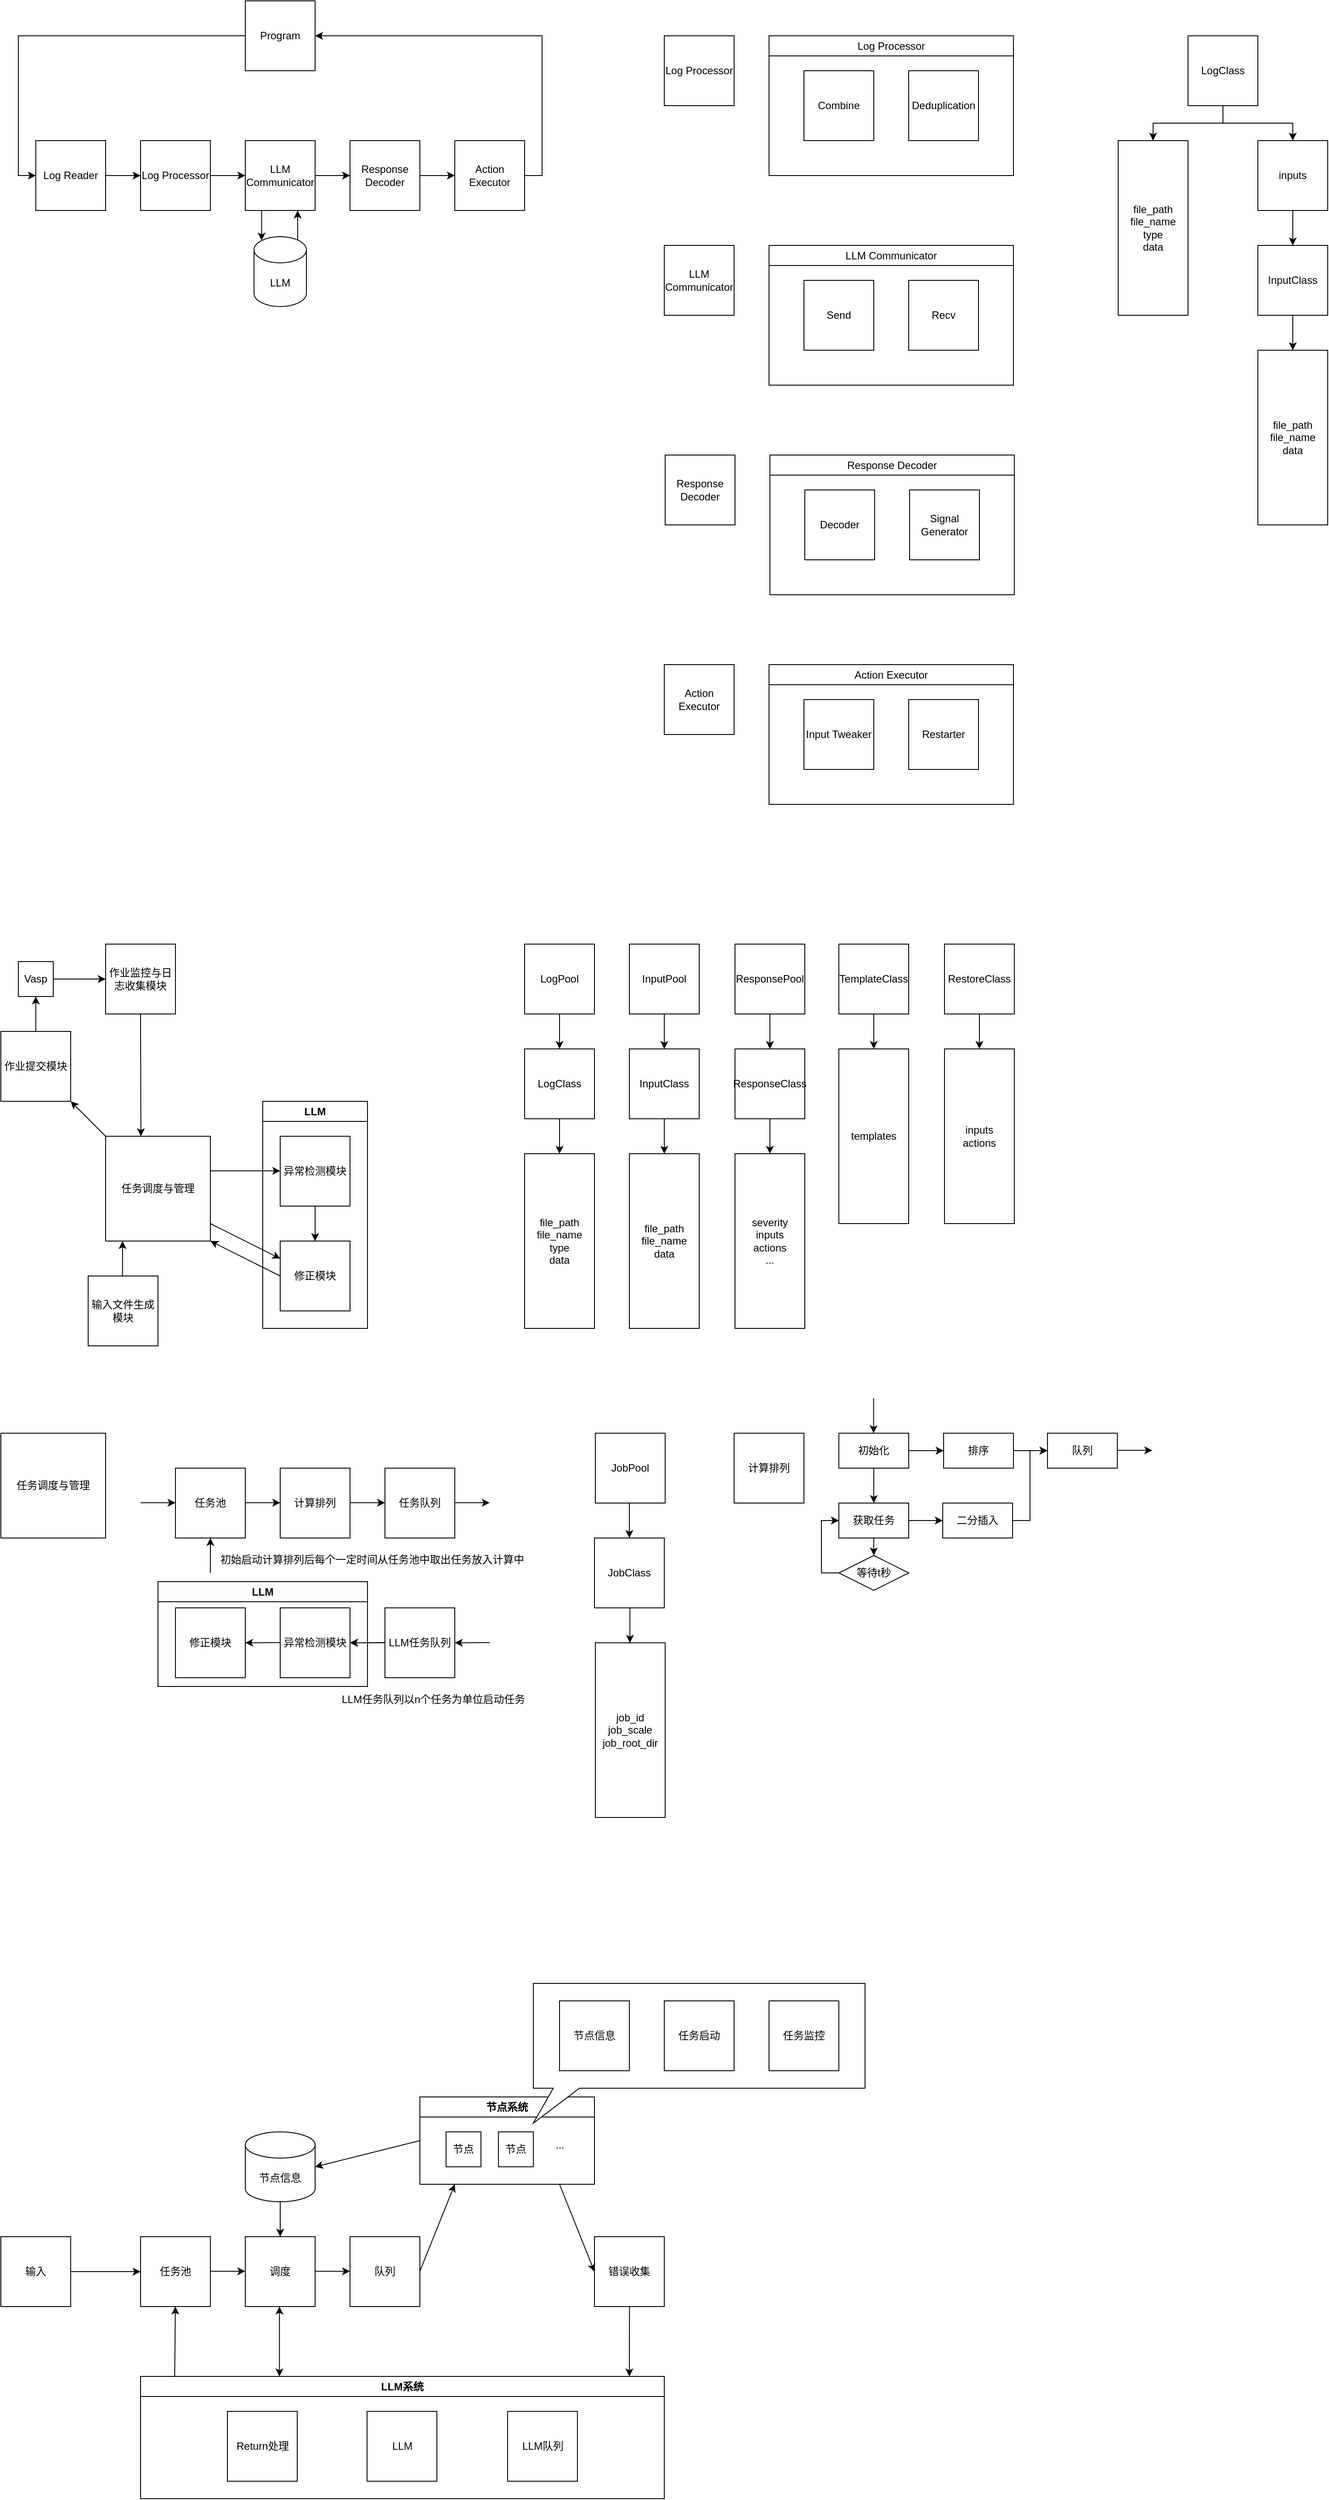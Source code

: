 <mxfile version="26.0.16">
  <diagram id="C5RBs43oDa-KdzZeNtuy" name="Page-1">
    <mxGraphModel dx="1803" dy="975" grid="1" gridSize="10" guides="1" tooltips="1" connect="1" arrows="1" fold="1" page="1" pageScale="1" pageWidth="827" pageHeight="1169" math="0" shadow="0">
      <root>
        <mxCell id="WIyWlLk6GJQsqaUBKTNV-0" />
        <mxCell id="WIyWlLk6GJQsqaUBKTNV-1" parent="WIyWlLk6GJQsqaUBKTNV-0" />
        <mxCell id="2OtuDQeLIcVlcVnRe2Vb-22" style="edgeStyle=orthogonalEdgeStyle;rounded=0;orthogonalLoop=1;jettySize=auto;html=1;exitX=1;exitY=0.5;exitDx=0;exitDy=0;" parent="WIyWlLk6GJQsqaUBKTNV-1" source="2OtuDQeLIcVlcVnRe2Vb-0" target="2OtuDQeLIcVlcVnRe2Vb-2" edge="1">
          <mxGeometry relative="1" as="geometry" />
        </mxCell>
        <mxCell id="2OtuDQeLIcVlcVnRe2Vb-0" value="Log Reader" style="rounded=0;whiteSpace=wrap;html=1;" parent="WIyWlLk6GJQsqaUBKTNV-1" vertex="1">
          <mxGeometry x="120" y="280" width="80" height="80" as="geometry" />
        </mxCell>
        <mxCell id="2OtuDQeLIcVlcVnRe2Vb-23" style="edgeStyle=orthogonalEdgeStyle;rounded=0;orthogonalLoop=1;jettySize=auto;html=1;exitX=1;exitY=0.5;exitDx=0;exitDy=0;" parent="WIyWlLk6GJQsqaUBKTNV-1" source="2OtuDQeLIcVlcVnRe2Vb-2" target="2OtuDQeLIcVlcVnRe2Vb-5" edge="1">
          <mxGeometry relative="1" as="geometry" />
        </mxCell>
        <mxCell id="2OtuDQeLIcVlcVnRe2Vb-2" value="Log Processor" style="rounded=0;whiteSpace=wrap;html=1;" parent="WIyWlLk6GJQsqaUBKTNV-1" vertex="1">
          <mxGeometry x="240" y="280" width="80" height="80" as="geometry" />
        </mxCell>
        <mxCell id="2OtuDQeLIcVlcVnRe2Vb-24" style="edgeStyle=orthogonalEdgeStyle;rounded=0;orthogonalLoop=1;jettySize=auto;html=1;exitX=1;exitY=0.5;exitDx=0;exitDy=0;entryX=0;entryY=0.5;entryDx=0;entryDy=0;" parent="WIyWlLk6GJQsqaUBKTNV-1" source="2OtuDQeLIcVlcVnRe2Vb-5" target="2OtuDQeLIcVlcVnRe2Vb-6" edge="1">
          <mxGeometry relative="1" as="geometry" />
        </mxCell>
        <mxCell id="2OtuDQeLIcVlcVnRe2Vb-5" value="LLM&lt;div&gt;Communicator&lt;/div&gt;" style="rounded=0;whiteSpace=wrap;html=1;" parent="WIyWlLk6GJQsqaUBKTNV-1" vertex="1">
          <mxGeometry x="360" y="280" width="80" height="80" as="geometry" />
        </mxCell>
        <mxCell id="2OtuDQeLIcVlcVnRe2Vb-25" style="edgeStyle=orthogonalEdgeStyle;rounded=0;orthogonalLoop=1;jettySize=auto;html=1;exitX=1;exitY=0.5;exitDx=0;exitDy=0;" parent="WIyWlLk6GJQsqaUBKTNV-1" source="2OtuDQeLIcVlcVnRe2Vb-6" target="2OtuDQeLIcVlcVnRe2Vb-7" edge="1">
          <mxGeometry relative="1" as="geometry" />
        </mxCell>
        <mxCell id="2OtuDQeLIcVlcVnRe2Vb-6" value="Response&lt;div&gt;Decoder&lt;/div&gt;" style="rounded=0;whiteSpace=wrap;html=1;" parent="WIyWlLk6GJQsqaUBKTNV-1" vertex="1">
          <mxGeometry x="480" y="280" width="80" height="80" as="geometry" />
        </mxCell>
        <mxCell id="2OtuDQeLIcVlcVnRe2Vb-34" style="edgeStyle=orthogonalEdgeStyle;rounded=0;orthogonalLoop=1;jettySize=auto;html=1;exitX=1;exitY=0.5;exitDx=0;exitDy=0;entryX=1;entryY=0.5;entryDx=0;entryDy=0;" parent="WIyWlLk6GJQsqaUBKTNV-1" source="2OtuDQeLIcVlcVnRe2Vb-7" target="2OtuDQeLIcVlcVnRe2Vb-32" edge="1">
          <mxGeometry relative="1" as="geometry" />
        </mxCell>
        <mxCell id="2OtuDQeLIcVlcVnRe2Vb-7" value="Action&lt;div&gt;Executor&lt;/div&gt;" style="rounded=0;whiteSpace=wrap;html=1;" parent="WIyWlLk6GJQsqaUBKTNV-1" vertex="1">
          <mxGeometry x="600" y="280" width="80" height="80" as="geometry" />
        </mxCell>
        <mxCell id="2OtuDQeLIcVlcVnRe2Vb-31" style="edgeStyle=orthogonalEdgeStyle;rounded=0;orthogonalLoop=1;jettySize=auto;html=1;exitX=0.855;exitY=0;exitDx=0;exitDy=4.35;exitPerimeter=0;entryX=0.75;entryY=1;entryDx=0;entryDy=0;" parent="WIyWlLk6GJQsqaUBKTNV-1" source="2OtuDQeLIcVlcVnRe2Vb-29" target="2OtuDQeLIcVlcVnRe2Vb-5" edge="1">
          <mxGeometry relative="1" as="geometry" />
        </mxCell>
        <mxCell id="2OtuDQeLIcVlcVnRe2Vb-29" value="LLM" style="shape=cylinder3;whiteSpace=wrap;html=1;boundedLbl=1;backgroundOutline=1;size=15;" parent="WIyWlLk6GJQsqaUBKTNV-1" vertex="1">
          <mxGeometry x="370" y="390" width="60" height="80" as="geometry" />
        </mxCell>
        <mxCell id="2OtuDQeLIcVlcVnRe2Vb-30" style="edgeStyle=orthogonalEdgeStyle;rounded=0;orthogonalLoop=1;jettySize=auto;html=1;exitX=0.25;exitY=1;exitDx=0;exitDy=0;entryX=0.145;entryY=0;entryDx=0;entryDy=4.35;entryPerimeter=0;" parent="WIyWlLk6GJQsqaUBKTNV-1" source="2OtuDQeLIcVlcVnRe2Vb-5" target="2OtuDQeLIcVlcVnRe2Vb-29" edge="1">
          <mxGeometry relative="1" as="geometry" />
        </mxCell>
        <mxCell id="2OtuDQeLIcVlcVnRe2Vb-33" style="edgeStyle=orthogonalEdgeStyle;rounded=0;orthogonalLoop=1;jettySize=auto;html=1;exitX=0;exitY=0.5;exitDx=0;exitDy=0;entryX=0;entryY=0.5;entryDx=0;entryDy=0;" parent="WIyWlLk6GJQsqaUBKTNV-1" source="2OtuDQeLIcVlcVnRe2Vb-32" target="2OtuDQeLIcVlcVnRe2Vb-0" edge="1">
          <mxGeometry relative="1" as="geometry" />
        </mxCell>
        <mxCell id="2OtuDQeLIcVlcVnRe2Vb-32" value="Program" style="rounded=0;whiteSpace=wrap;html=1;" parent="WIyWlLk6GJQsqaUBKTNV-1" vertex="1">
          <mxGeometry x="360" y="120" width="80" height="80" as="geometry" />
        </mxCell>
        <mxCell id="2OtuDQeLIcVlcVnRe2Vb-44" value="Log Processor" style="rounded=0;whiteSpace=wrap;html=1;" parent="WIyWlLk6GJQsqaUBKTNV-1" vertex="1">
          <mxGeometry x="840" y="160" width="80" height="80" as="geometry" />
        </mxCell>
        <mxCell id="2OtuDQeLIcVlcVnRe2Vb-45" value="&lt;span style=&quot;font-weight: 400;&quot;&gt;Log Processor&lt;/span&gt;" style="swimlane;whiteSpace=wrap;html=1;" parent="WIyWlLk6GJQsqaUBKTNV-1" vertex="1">
          <mxGeometry x="960" y="160" width="280" height="160" as="geometry" />
        </mxCell>
        <mxCell id="2OtuDQeLIcVlcVnRe2Vb-46" value="Combine" style="rounded=0;whiteSpace=wrap;html=1;" parent="2OtuDQeLIcVlcVnRe2Vb-45" vertex="1">
          <mxGeometry x="40" y="40" width="80" height="80" as="geometry" />
        </mxCell>
        <mxCell id="2OtuDQeLIcVlcVnRe2Vb-47" value="Deduplication" style="rounded=0;whiteSpace=wrap;html=1;" parent="2OtuDQeLIcVlcVnRe2Vb-45" vertex="1">
          <mxGeometry x="160" y="40" width="80" height="80" as="geometry" />
        </mxCell>
        <mxCell id="2OtuDQeLIcVlcVnRe2Vb-48" value="LLM&lt;div&gt;Communicator&lt;/div&gt;" style="rounded=0;whiteSpace=wrap;html=1;" parent="WIyWlLk6GJQsqaUBKTNV-1" vertex="1">
          <mxGeometry x="840" y="400" width="80" height="80" as="geometry" />
        </mxCell>
        <mxCell id="2OtuDQeLIcVlcVnRe2Vb-49" value="&lt;span style=&quot;font-weight: 400;&quot;&gt;LLM Communicator&lt;/span&gt;" style="swimlane;whiteSpace=wrap;html=1;" parent="WIyWlLk6GJQsqaUBKTNV-1" vertex="1">
          <mxGeometry x="960" y="400" width="280" height="160" as="geometry" />
        </mxCell>
        <mxCell id="2OtuDQeLIcVlcVnRe2Vb-50" value="Send" style="rounded=0;whiteSpace=wrap;html=1;" parent="2OtuDQeLIcVlcVnRe2Vb-49" vertex="1">
          <mxGeometry x="40" y="40" width="80" height="80" as="geometry" />
        </mxCell>
        <mxCell id="2OtuDQeLIcVlcVnRe2Vb-51" value="Recv" style="rounded=0;whiteSpace=wrap;html=1;" parent="2OtuDQeLIcVlcVnRe2Vb-49" vertex="1">
          <mxGeometry x="160" y="40" width="80" height="80" as="geometry" />
        </mxCell>
        <mxCell id="2OtuDQeLIcVlcVnRe2Vb-52" value="Response&lt;div&gt;Decoder&lt;/div&gt;" style="rounded=0;whiteSpace=wrap;html=1;" parent="WIyWlLk6GJQsqaUBKTNV-1" vertex="1">
          <mxGeometry x="841" y="640" width="80" height="80" as="geometry" />
        </mxCell>
        <mxCell id="2OtuDQeLIcVlcVnRe2Vb-53" value="&lt;span style=&quot;font-weight: 400;&quot;&gt;Response&amp;nbsp;&lt;/span&gt;&lt;span style=&quot;font-weight: 400; background-color: transparent; color: light-dark(rgb(0, 0, 0), rgb(255, 255, 255));&quot;&gt;Decoder&lt;/span&gt;" style="swimlane;whiteSpace=wrap;html=1;" parent="WIyWlLk6GJQsqaUBKTNV-1" vertex="1">
          <mxGeometry x="961" y="640" width="280" height="160" as="geometry" />
        </mxCell>
        <mxCell id="2OtuDQeLIcVlcVnRe2Vb-54" value="Decoder" style="rounded=0;whiteSpace=wrap;html=1;" parent="2OtuDQeLIcVlcVnRe2Vb-53" vertex="1">
          <mxGeometry x="40" y="40" width="80" height="80" as="geometry" />
        </mxCell>
        <mxCell id="2OtuDQeLIcVlcVnRe2Vb-55" value="Signal&lt;div&gt;Generator&lt;/div&gt;" style="rounded=0;whiteSpace=wrap;html=1;" parent="2OtuDQeLIcVlcVnRe2Vb-53" vertex="1">
          <mxGeometry x="160" y="40" width="80" height="80" as="geometry" />
        </mxCell>
        <mxCell id="2OtuDQeLIcVlcVnRe2Vb-56" value="Action&lt;div&gt;Executor&lt;/div&gt;" style="rounded=0;whiteSpace=wrap;html=1;" parent="WIyWlLk6GJQsqaUBKTNV-1" vertex="1">
          <mxGeometry x="840" y="880" width="80" height="80" as="geometry" />
        </mxCell>
        <mxCell id="2OtuDQeLIcVlcVnRe2Vb-57" value="&lt;span style=&quot;font-weight: 400;&quot;&gt;Action&amp;nbsp;&lt;/span&gt;&lt;span style=&quot;font-weight: 400; background-color: transparent; color: light-dark(rgb(0, 0, 0), rgb(255, 255, 255));&quot;&gt;Executor&lt;/span&gt;" style="swimlane;whiteSpace=wrap;html=1;" parent="WIyWlLk6GJQsqaUBKTNV-1" vertex="1">
          <mxGeometry x="960" y="880" width="280" height="160" as="geometry" />
        </mxCell>
        <mxCell id="2OtuDQeLIcVlcVnRe2Vb-58" value="Input Tweaker" style="rounded=0;whiteSpace=wrap;html=1;" parent="2OtuDQeLIcVlcVnRe2Vb-57" vertex="1">
          <mxGeometry x="40" y="40" width="80" height="80" as="geometry" />
        </mxCell>
        <mxCell id="2OtuDQeLIcVlcVnRe2Vb-59" value="Restarter" style="rounded=0;whiteSpace=wrap;html=1;" parent="2OtuDQeLIcVlcVnRe2Vb-57" vertex="1">
          <mxGeometry x="160" y="40" width="80" height="80" as="geometry" />
        </mxCell>
        <mxCell id="9b30mArLj0dlcM9UA3dm-4" style="edgeStyle=orthogonalEdgeStyle;rounded=0;orthogonalLoop=1;jettySize=auto;html=1;exitX=0.5;exitY=1;exitDx=0;exitDy=0;entryX=0.5;entryY=0;entryDx=0;entryDy=0;" parent="WIyWlLk6GJQsqaUBKTNV-1" source="9b30mArLj0dlcM9UA3dm-0" target="9b30mArLj0dlcM9UA3dm-1" edge="1">
          <mxGeometry relative="1" as="geometry" />
        </mxCell>
        <mxCell id="9b30mArLj0dlcM9UA3dm-5" style="edgeStyle=orthogonalEdgeStyle;rounded=0;orthogonalLoop=1;jettySize=auto;html=1;exitX=0.5;exitY=1;exitDx=0;exitDy=0;entryX=0.5;entryY=0;entryDx=0;entryDy=0;" parent="WIyWlLk6GJQsqaUBKTNV-1" source="9b30mArLj0dlcM9UA3dm-0" target="9b30mArLj0dlcM9UA3dm-2" edge="1">
          <mxGeometry relative="1" as="geometry" />
        </mxCell>
        <mxCell id="9b30mArLj0dlcM9UA3dm-0" value="LogClass" style="rounded=0;whiteSpace=wrap;html=1;" parent="WIyWlLk6GJQsqaUBKTNV-1" vertex="1">
          <mxGeometry x="1440" y="160" width="80" height="80" as="geometry" />
        </mxCell>
        <mxCell id="9b30mArLj0dlcM9UA3dm-1" value="file_path&lt;div&gt;file_name&lt;/div&gt;&lt;div&gt;type&lt;/div&gt;&lt;div&gt;data&lt;/div&gt;" style="rounded=0;whiteSpace=wrap;html=1;" parent="WIyWlLk6GJQsqaUBKTNV-1" vertex="1">
          <mxGeometry x="1360" y="280" width="80" height="200" as="geometry" />
        </mxCell>
        <mxCell id="9b30mArLj0dlcM9UA3dm-6" style="edgeStyle=orthogonalEdgeStyle;rounded=0;orthogonalLoop=1;jettySize=auto;html=1;exitX=0.5;exitY=1;exitDx=0;exitDy=0;entryX=0.5;entryY=0;entryDx=0;entryDy=0;" parent="WIyWlLk6GJQsqaUBKTNV-1" source="9b30mArLj0dlcM9UA3dm-2" target="9b30mArLj0dlcM9UA3dm-3" edge="1">
          <mxGeometry relative="1" as="geometry" />
        </mxCell>
        <mxCell id="9b30mArLj0dlcM9UA3dm-2" value="inputs" style="rounded=0;whiteSpace=wrap;html=1;" parent="WIyWlLk6GJQsqaUBKTNV-1" vertex="1">
          <mxGeometry x="1520" y="280" width="80" height="80" as="geometry" />
        </mxCell>
        <mxCell id="9b30mArLj0dlcM9UA3dm-8" style="edgeStyle=orthogonalEdgeStyle;rounded=0;orthogonalLoop=1;jettySize=auto;html=1;exitX=0.5;exitY=1;exitDx=0;exitDy=0;entryX=0.5;entryY=0;entryDx=0;entryDy=0;" parent="WIyWlLk6GJQsqaUBKTNV-1" source="9b30mArLj0dlcM9UA3dm-3" target="9b30mArLj0dlcM9UA3dm-7" edge="1">
          <mxGeometry relative="1" as="geometry" />
        </mxCell>
        <mxCell id="9b30mArLj0dlcM9UA3dm-3" value="InputClass" style="rounded=0;whiteSpace=wrap;html=1;" parent="WIyWlLk6GJQsqaUBKTNV-1" vertex="1">
          <mxGeometry x="1520" y="400" width="80" height="80" as="geometry" />
        </mxCell>
        <mxCell id="9b30mArLj0dlcM9UA3dm-7" value="file_path&lt;div&gt;file_name&lt;/div&gt;&lt;div&gt;data&lt;/div&gt;" style="rounded=0;whiteSpace=wrap;html=1;" parent="WIyWlLk6GJQsqaUBKTNV-1" vertex="1">
          <mxGeometry x="1520" y="520" width="80" height="200" as="geometry" />
        </mxCell>
        <mxCell id="7UJ2PtfDdYt5Ai6fvZ6W-0" value="任务调度与管理" style="rounded=0;whiteSpace=wrap;html=1;" parent="WIyWlLk6GJQsqaUBKTNV-1" vertex="1">
          <mxGeometry x="200" y="1420" width="120" height="120" as="geometry" />
        </mxCell>
        <mxCell id="7UJ2PtfDdYt5Ai6fvZ6W-1" value="Vasp" style="rounded=0;whiteSpace=wrap;html=1;" parent="WIyWlLk6GJQsqaUBKTNV-1" vertex="1">
          <mxGeometry x="100" y="1220" width="40" height="40" as="geometry" />
        </mxCell>
        <mxCell id="7UJ2PtfDdYt5Ai6fvZ6W-3" value="" style="endArrow=classic;html=1;rounded=0;exitX=1;exitY=0;exitDx=0;exitDy=0;" parent="WIyWlLk6GJQsqaUBKTNV-1" edge="1">
          <mxGeometry width="50" height="50" relative="1" as="geometry">
            <mxPoint x="120" y="1300" as="sourcePoint" />
            <mxPoint x="120" y="1260" as="targetPoint" />
          </mxGeometry>
        </mxCell>
        <mxCell id="7UJ2PtfDdYt5Ai6fvZ6W-5" value="作业提交模块" style="rounded=0;whiteSpace=wrap;html=1;" parent="WIyWlLk6GJQsqaUBKTNV-1" vertex="1">
          <mxGeometry x="80" y="1300" width="80" height="80" as="geometry" />
        </mxCell>
        <mxCell id="7UJ2PtfDdYt5Ai6fvZ6W-10" value="作业监控与日志收集模块" style="rounded=0;whiteSpace=wrap;html=1;" parent="WIyWlLk6GJQsqaUBKTNV-1" vertex="1">
          <mxGeometry x="200" y="1200" width="80" height="80" as="geometry" />
        </mxCell>
        <mxCell id="7UJ2PtfDdYt5Ai6fvZ6W-12" value="" style="endArrow=classic;html=1;rounded=0;exitX=1;exitY=0.5;exitDx=0;exitDy=0;entryX=0;entryY=0.5;entryDx=0;entryDy=0;" parent="WIyWlLk6GJQsqaUBKTNV-1" source="7UJ2PtfDdYt5Ai6fvZ6W-1" target="7UJ2PtfDdYt5Ai6fvZ6W-10" edge="1">
          <mxGeometry width="50" height="50" relative="1" as="geometry">
            <mxPoint x="270" y="1300" as="sourcePoint" />
            <mxPoint x="310" y="1280" as="targetPoint" />
          </mxGeometry>
        </mxCell>
        <mxCell id="7UJ2PtfDdYt5Ai6fvZ6W-14" value="" style="endArrow=classic;html=1;rounded=0;exitX=0.5;exitY=1;exitDx=0;exitDy=0;" parent="WIyWlLk6GJQsqaUBKTNV-1" edge="1">
          <mxGeometry width="50" height="50" relative="1" as="geometry">
            <mxPoint x="240.0" y="1280" as="sourcePoint" />
            <mxPoint x="240.42" y="1420" as="targetPoint" />
          </mxGeometry>
        </mxCell>
        <mxCell id="7UJ2PtfDdYt5Ai6fvZ6W-15" value="" style="endArrow=classic;html=1;rounded=0;entryX=1;entryY=1;entryDx=0;entryDy=0;exitX=0;exitY=0;exitDx=0;exitDy=0;" parent="WIyWlLk6GJQsqaUBKTNV-1" source="7UJ2PtfDdYt5Ai6fvZ6W-0" target="7UJ2PtfDdYt5Ai6fvZ6W-5" edge="1">
          <mxGeometry width="50" height="50" relative="1" as="geometry">
            <mxPoint x="340" y="1300" as="sourcePoint" />
            <mxPoint x="390" y="1250" as="targetPoint" />
          </mxGeometry>
        </mxCell>
        <mxCell id="1RnrPrygMRaijgutLqyp-0" value="异常检测模块" style="rounded=0;whiteSpace=wrap;html=1;" parent="WIyWlLk6GJQsqaUBKTNV-1" vertex="1">
          <mxGeometry x="400" y="1420" width="80" height="80" as="geometry" />
        </mxCell>
        <mxCell id="1RnrPrygMRaijgutLqyp-2" value="输入文件生成模块" style="rounded=0;whiteSpace=wrap;html=1;" parent="WIyWlLk6GJQsqaUBKTNV-1" vertex="1">
          <mxGeometry x="180" y="1580" width="80" height="80" as="geometry" />
        </mxCell>
        <mxCell id="1RnrPrygMRaijgutLqyp-3" value="" style="endArrow=classic;html=1;rounded=0;" parent="WIyWlLk6GJQsqaUBKTNV-1" edge="1">
          <mxGeometry width="50" height="50" relative="1" as="geometry">
            <mxPoint x="219.38" y="1580" as="sourcePoint" />
            <mxPoint x="219.38" y="1540" as="targetPoint" />
          </mxGeometry>
        </mxCell>
        <mxCell id="1RnrPrygMRaijgutLqyp-7" value="修正模块" style="rounded=0;whiteSpace=wrap;html=1;" parent="WIyWlLk6GJQsqaUBKTNV-1" vertex="1">
          <mxGeometry x="400" y="1540" width="80" height="80" as="geometry" />
        </mxCell>
        <mxCell id="1RnrPrygMRaijgutLqyp-8" value="" style="endArrow=classic;html=1;rounded=0;" parent="WIyWlLk6GJQsqaUBKTNV-1" edge="1">
          <mxGeometry width="50" height="50" relative="1" as="geometry">
            <mxPoint x="440" y="1500" as="sourcePoint" />
            <mxPoint x="440" y="1540" as="targetPoint" />
          </mxGeometry>
        </mxCell>
        <mxCell id="1RnrPrygMRaijgutLqyp-10" value="" style="endArrow=classic;html=1;rounded=0;" parent="WIyWlLk6GJQsqaUBKTNV-1" edge="1">
          <mxGeometry width="50" height="50" relative="1" as="geometry">
            <mxPoint x="320" y="1459.64" as="sourcePoint" />
            <mxPoint x="400" y="1459.64" as="targetPoint" />
          </mxGeometry>
        </mxCell>
        <mxCell id="1RnrPrygMRaijgutLqyp-12" value="" style="endArrow=classic;html=1;rounded=0;exitX=0;exitY=0.5;exitDx=0;exitDy=0;entryX=1;entryY=1;entryDx=0;entryDy=0;" parent="WIyWlLk6GJQsqaUBKTNV-1" source="1RnrPrygMRaijgutLqyp-7" target="7UJ2PtfDdYt5Ai6fvZ6W-0" edge="1">
          <mxGeometry width="50" height="50" relative="1" as="geometry">
            <mxPoint x="290" y="1579.76" as="sourcePoint" />
            <mxPoint x="370" y="1579.76" as="targetPoint" />
          </mxGeometry>
        </mxCell>
        <mxCell id="1RnrPrygMRaijgutLqyp-13" style="edgeStyle=orthogonalEdgeStyle;rounded=0;orthogonalLoop=1;jettySize=auto;html=1;exitX=0.5;exitY=1;exitDx=0;exitDy=0;entryX=0.5;entryY=0;entryDx=0;entryDy=0;" parent="WIyWlLk6GJQsqaUBKTNV-1" source="1RnrPrygMRaijgutLqyp-15" target="1RnrPrygMRaijgutLqyp-16" edge="1">
          <mxGeometry relative="1" as="geometry" />
        </mxCell>
        <mxCell id="1RnrPrygMRaijgutLqyp-15" value="LogClass" style="rounded=0;whiteSpace=wrap;html=1;" parent="WIyWlLk6GJQsqaUBKTNV-1" vertex="1">
          <mxGeometry x="680" y="1320" width="80" height="80" as="geometry" />
        </mxCell>
        <mxCell id="1RnrPrygMRaijgutLqyp-16" value="file_path&lt;div&gt;file_name&lt;/div&gt;&lt;div&gt;type&lt;/div&gt;&lt;div&gt;data&lt;/div&gt;" style="rounded=0;whiteSpace=wrap;html=1;" parent="WIyWlLk6GJQsqaUBKTNV-1" vertex="1">
          <mxGeometry x="680" y="1440" width="80" height="200" as="geometry" />
        </mxCell>
        <mxCell id="1RnrPrygMRaijgutLqyp-19" style="edgeStyle=orthogonalEdgeStyle;rounded=0;orthogonalLoop=1;jettySize=auto;html=1;exitX=0.5;exitY=1;exitDx=0;exitDy=0;entryX=0.5;entryY=0;entryDx=0;entryDy=0;" parent="WIyWlLk6GJQsqaUBKTNV-1" source="1RnrPrygMRaijgutLqyp-20" target="1RnrPrygMRaijgutLqyp-21" edge="1">
          <mxGeometry relative="1" as="geometry" />
        </mxCell>
        <mxCell id="1RnrPrygMRaijgutLqyp-20" value="InputClass" style="rounded=0;whiteSpace=wrap;html=1;" parent="WIyWlLk6GJQsqaUBKTNV-1" vertex="1">
          <mxGeometry x="800" y="1320" width="80" height="80" as="geometry" />
        </mxCell>
        <mxCell id="1RnrPrygMRaijgutLqyp-21" value="file_path&lt;div&gt;file_name&lt;/div&gt;&lt;div&gt;data&lt;/div&gt;" style="rounded=0;whiteSpace=wrap;html=1;" parent="WIyWlLk6GJQsqaUBKTNV-1" vertex="1">
          <mxGeometry x="800" y="1440" width="80" height="200" as="geometry" />
        </mxCell>
        <mxCell id="1RnrPrygMRaijgutLqyp-23" style="edgeStyle=orthogonalEdgeStyle;rounded=0;orthogonalLoop=1;jettySize=auto;html=1;exitX=0.5;exitY=1;exitDx=0;exitDy=0;entryX=0.5;entryY=0;entryDx=0;entryDy=0;" parent="WIyWlLk6GJQsqaUBKTNV-1" source="1RnrPrygMRaijgutLqyp-22" target="1RnrPrygMRaijgutLqyp-20" edge="1">
          <mxGeometry relative="1" as="geometry" />
        </mxCell>
        <mxCell id="1RnrPrygMRaijgutLqyp-22" value="InputPool" style="rounded=0;whiteSpace=wrap;html=1;" parent="WIyWlLk6GJQsqaUBKTNV-1" vertex="1">
          <mxGeometry x="800" y="1200" width="80" height="80" as="geometry" />
        </mxCell>
        <mxCell id="1RnrPrygMRaijgutLqyp-25" style="edgeStyle=orthogonalEdgeStyle;rounded=0;orthogonalLoop=1;jettySize=auto;html=1;exitX=0.5;exitY=1;exitDx=0;exitDy=0;entryX=0.5;entryY=0;entryDx=0;entryDy=0;" parent="WIyWlLk6GJQsqaUBKTNV-1" source="1RnrPrygMRaijgutLqyp-24" target="1RnrPrygMRaijgutLqyp-15" edge="1">
          <mxGeometry relative="1" as="geometry" />
        </mxCell>
        <mxCell id="1RnrPrygMRaijgutLqyp-24" value="LogPool" style="rounded=0;whiteSpace=wrap;html=1;" parent="WIyWlLk6GJQsqaUBKTNV-1" vertex="1">
          <mxGeometry x="680" y="1200" width="80" height="80" as="geometry" />
        </mxCell>
        <mxCell id="1RnrPrygMRaijgutLqyp-28" value="" style="endArrow=classic;html=1;rounded=0;exitX=1;exitY=1;exitDx=0;exitDy=0;entryX=0;entryY=0.5;entryDx=0;entryDy=0;" parent="WIyWlLk6GJQsqaUBKTNV-1" edge="1">
          <mxGeometry width="50" height="50" relative="1" as="geometry">
            <mxPoint x="320" y="1520" as="sourcePoint" />
            <mxPoint x="400" y="1560" as="targetPoint" />
          </mxGeometry>
        </mxCell>
        <mxCell id="1RnrPrygMRaijgutLqyp-31" style="edgeStyle=orthogonalEdgeStyle;rounded=0;orthogonalLoop=1;jettySize=auto;html=1;exitX=0.5;exitY=1;exitDx=0;exitDy=0;entryX=0.5;entryY=0;entryDx=0;entryDy=0;" parent="WIyWlLk6GJQsqaUBKTNV-1" source="1RnrPrygMRaijgutLqyp-32" target="1RnrPrygMRaijgutLqyp-33" edge="1">
          <mxGeometry relative="1" as="geometry" />
        </mxCell>
        <mxCell id="1RnrPrygMRaijgutLqyp-32" value="ResponseClass" style="rounded=0;whiteSpace=wrap;html=1;" parent="WIyWlLk6GJQsqaUBKTNV-1" vertex="1">
          <mxGeometry x="921" y="1320" width="80" height="80" as="geometry" />
        </mxCell>
        <mxCell id="1RnrPrygMRaijgutLqyp-33" value="&lt;div&gt;&lt;span style=&quot;background-color: transparent; color: light-dark(rgb(0, 0, 0), rgb(255, 255, 255));&quot;&gt;severity&lt;/span&gt;&lt;/div&gt;&lt;div&gt;&lt;span style=&quot;background-color: transparent; color: light-dark(rgb(0, 0, 0), rgb(255, 255, 255));&quot;&gt;inputs&lt;/span&gt;&lt;/div&gt;&lt;div&gt;actions&lt;/div&gt;&lt;div&gt;...&lt;/div&gt;" style="rounded=0;whiteSpace=wrap;html=1;" parent="WIyWlLk6GJQsqaUBKTNV-1" vertex="1">
          <mxGeometry x="921" y="1440" width="80" height="200" as="geometry" />
        </mxCell>
        <mxCell id="1RnrPrygMRaijgutLqyp-34" style="edgeStyle=orthogonalEdgeStyle;rounded=0;orthogonalLoop=1;jettySize=auto;html=1;exitX=0.5;exitY=1;exitDx=0;exitDy=0;entryX=0.5;entryY=0;entryDx=0;entryDy=0;" parent="WIyWlLk6GJQsqaUBKTNV-1" source="1RnrPrygMRaijgutLqyp-35" target="1RnrPrygMRaijgutLqyp-32" edge="1">
          <mxGeometry relative="1" as="geometry" />
        </mxCell>
        <mxCell id="1RnrPrygMRaijgutLqyp-35" value="ResponsePool" style="rounded=0;whiteSpace=wrap;html=1;" parent="WIyWlLk6GJQsqaUBKTNV-1" vertex="1">
          <mxGeometry x="921" y="1200" width="80" height="80" as="geometry" />
        </mxCell>
        <mxCell id="1RnrPrygMRaijgutLqyp-38" style="edgeStyle=orthogonalEdgeStyle;rounded=0;orthogonalLoop=1;jettySize=auto;html=1;exitX=0.5;exitY=1;exitDx=0;exitDy=0;entryX=0.5;entryY=0;entryDx=0;entryDy=0;" parent="WIyWlLk6GJQsqaUBKTNV-1" source="1RnrPrygMRaijgutLqyp-36" target="1RnrPrygMRaijgutLqyp-37" edge="1">
          <mxGeometry relative="1" as="geometry" />
        </mxCell>
        <mxCell id="1RnrPrygMRaijgutLqyp-36" value="TemplateClass" style="rounded=0;whiteSpace=wrap;html=1;" parent="WIyWlLk6GJQsqaUBKTNV-1" vertex="1">
          <mxGeometry x="1040" y="1200" width="80" height="80" as="geometry" />
        </mxCell>
        <mxCell id="1RnrPrygMRaijgutLqyp-37" value="&lt;div&gt;templates&lt;/div&gt;" style="rounded=0;whiteSpace=wrap;html=1;" parent="WIyWlLk6GJQsqaUBKTNV-1" vertex="1">
          <mxGeometry x="1040" y="1320" width="80" height="200" as="geometry" />
        </mxCell>
        <mxCell id="1RnrPrygMRaijgutLqyp-39" style="edgeStyle=orthogonalEdgeStyle;rounded=0;orthogonalLoop=1;jettySize=auto;html=1;exitX=0.5;exitY=1;exitDx=0;exitDy=0;entryX=0.5;entryY=0;entryDx=0;entryDy=0;" parent="WIyWlLk6GJQsqaUBKTNV-1" source="1RnrPrygMRaijgutLqyp-40" target="1RnrPrygMRaijgutLqyp-41" edge="1">
          <mxGeometry relative="1" as="geometry" />
        </mxCell>
        <mxCell id="1RnrPrygMRaijgutLqyp-40" value="RestoreClass" style="rounded=0;whiteSpace=wrap;html=1;" parent="WIyWlLk6GJQsqaUBKTNV-1" vertex="1">
          <mxGeometry x="1161" y="1200" width="80" height="80" as="geometry" />
        </mxCell>
        <mxCell id="1RnrPrygMRaijgutLqyp-41" value="&lt;div&gt;inputs&lt;/div&gt;&lt;div&gt;actions&lt;/div&gt;" style="rounded=0;whiteSpace=wrap;html=1;" parent="WIyWlLk6GJQsqaUBKTNV-1" vertex="1">
          <mxGeometry x="1161" y="1320" width="80" height="200" as="geometry" />
        </mxCell>
        <mxCell id="zuaVDzqRV-TBXds8OPGp-0" value="任务调度与管理" style="rounded=0;whiteSpace=wrap;html=1;" parent="WIyWlLk6GJQsqaUBKTNV-1" vertex="1">
          <mxGeometry x="80" y="1760" width="120" height="120" as="geometry" />
        </mxCell>
        <mxCell id="zuaVDzqRV-TBXds8OPGp-1" value="任务池" style="whiteSpace=wrap;html=1;aspect=fixed;" parent="WIyWlLk6GJQsqaUBKTNV-1" vertex="1">
          <mxGeometry x="280" y="1800" width="80" height="80" as="geometry" />
        </mxCell>
        <mxCell id="zuaVDzqRV-TBXds8OPGp-2" value="计算排列" style="whiteSpace=wrap;html=1;aspect=fixed;" parent="WIyWlLk6GJQsqaUBKTNV-1" vertex="1">
          <mxGeometry x="400" y="1800" width="80" height="80" as="geometry" />
        </mxCell>
        <mxCell id="zuaVDzqRV-TBXds8OPGp-3" value="" style="endArrow=classic;html=1;rounded=0;" parent="WIyWlLk6GJQsqaUBKTNV-1" edge="1">
          <mxGeometry width="50" height="50" relative="1" as="geometry">
            <mxPoint x="360" y="1839.66" as="sourcePoint" />
            <mxPoint x="400" y="1839.66" as="targetPoint" />
          </mxGeometry>
        </mxCell>
        <mxCell id="zuaVDzqRV-TBXds8OPGp-4" value="任务队列" style="whiteSpace=wrap;html=1;aspect=fixed;" parent="WIyWlLk6GJQsqaUBKTNV-1" vertex="1">
          <mxGeometry x="520" y="1800" width="80" height="80" as="geometry" />
        </mxCell>
        <mxCell id="zuaVDzqRV-TBXds8OPGp-6" value="" style="endArrow=classic;html=1;rounded=0;" parent="WIyWlLk6GJQsqaUBKTNV-1" edge="1">
          <mxGeometry width="50" height="50" relative="1" as="geometry">
            <mxPoint x="480" y="1839.66" as="sourcePoint" />
            <mxPoint x="520" y="1839.66" as="targetPoint" />
          </mxGeometry>
        </mxCell>
        <mxCell id="zuaVDzqRV-TBXds8OPGp-7" value="" style="endArrow=classic;html=1;rounded=0;" parent="WIyWlLk6GJQsqaUBKTNV-1" edge="1">
          <mxGeometry width="50" height="50" relative="1" as="geometry">
            <mxPoint x="600" y="1839.67" as="sourcePoint" />
            <mxPoint x="640" y="1839.67" as="targetPoint" />
          </mxGeometry>
        </mxCell>
        <mxCell id="zuaVDzqRV-TBXds8OPGp-8" value="" style="endArrow=classic;html=1;rounded=0;" parent="WIyWlLk6GJQsqaUBKTNV-1" edge="1">
          <mxGeometry width="50" height="50" relative="1" as="geometry">
            <mxPoint x="320" y="1920" as="sourcePoint" />
            <mxPoint x="320" y="1880" as="targetPoint" />
          </mxGeometry>
        </mxCell>
        <mxCell id="zuaVDzqRV-TBXds8OPGp-12" value="" style="endArrow=classic;html=1;rounded=0;" parent="WIyWlLk6GJQsqaUBKTNV-1" edge="1">
          <mxGeometry width="50" height="50" relative="1" as="geometry">
            <mxPoint x="240" y="1839.67" as="sourcePoint" />
            <mxPoint x="280" y="1839.67" as="targetPoint" />
          </mxGeometry>
        </mxCell>
        <mxCell id="zuaVDzqRV-TBXds8OPGp-13" value="初始启动计算排列后每个一定时间从任务池中取出任务放入计算中" style="text;html=1;align=center;verticalAlign=middle;resizable=0;points=[];autosize=1;strokeColor=none;fillColor=none;" parent="WIyWlLk6GJQsqaUBKTNV-1" vertex="1">
          <mxGeometry x="320" y="1890" width="370" height="30" as="geometry" />
        </mxCell>
        <mxCell id="zuaVDzqRV-TBXds8OPGp-19" value="" style="edgeStyle=orthogonalEdgeStyle;rounded=0;orthogonalLoop=1;jettySize=auto;html=1;" parent="WIyWlLk6GJQsqaUBKTNV-1" source="zuaVDzqRV-TBXds8OPGp-14" target="zuaVDzqRV-TBXds8OPGp-17" edge="1">
          <mxGeometry relative="1" as="geometry" />
        </mxCell>
        <mxCell id="wYIxFSIjxK4y5AB1gq_L-1" value="" style="edgeStyle=orthogonalEdgeStyle;rounded=0;orthogonalLoop=1;jettySize=auto;html=1;" parent="WIyWlLk6GJQsqaUBKTNV-1" source="zuaVDzqRV-TBXds8OPGp-14" target="zuaVDzqRV-TBXds8OPGp-17" edge="1">
          <mxGeometry relative="1" as="geometry" />
        </mxCell>
        <mxCell id="zuaVDzqRV-TBXds8OPGp-14" value="LLM任务队列" style="whiteSpace=wrap;html=1;aspect=fixed;" parent="WIyWlLk6GJQsqaUBKTNV-1" vertex="1">
          <mxGeometry x="520" y="1960" width="80" height="80" as="geometry" />
        </mxCell>
        <mxCell id="zuaVDzqRV-TBXds8OPGp-15" value="" style="endArrow=classic;html=1;rounded=0;" parent="WIyWlLk6GJQsqaUBKTNV-1" edge="1">
          <mxGeometry width="50" height="50" relative="1" as="geometry">
            <mxPoint x="640" y="1999.71" as="sourcePoint" />
            <mxPoint x="600" y="2000" as="targetPoint" />
          </mxGeometry>
        </mxCell>
        <mxCell id="zuaVDzqRV-TBXds8OPGp-16" value="" style="endArrow=classic;html=1;rounded=0;" parent="WIyWlLk6GJQsqaUBKTNV-1" edge="1">
          <mxGeometry width="50" height="50" relative="1" as="geometry">
            <mxPoint x="520" y="1999.71" as="sourcePoint" />
            <mxPoint x="480" y="2000" as="targetPoint" />
          </mxGeometry>
        </mxCell>
        <mxCell id="zuaVDzqRV-TBXds8OPGp-17" value="异常检测模块" style="whiteSpace=wrap;html=1;aspect=fixed;" parent="WIyWlLk6GJQsqaUBKTNV-1" vertex="1">
          <mxGeometry x="400" y="1960" width="80" height="80" as="geometry" />
        </mxCell>
        <mxCell id="zuaVDzqRV-TBXds8OPGp-18" value="修正模块" style="whiteSpace=wrap;html=1;aspect=fixed;" parent="WIyWlLk6GJQsqaUBKTNV-1" vertex="1">
          <mxGeometry x="280" y="1960" width="80" height="80" as="geometry" />
        </mxCell>
        <mxCell id="zuaVDzqRV-TBXds8OPGp-20" value="" style="endArrow=classic;html=1;rounded=0;" parent="WIyWlLk6GJQsqaUBKTNV-1" edge="1">
          <mxGeometry width="50" height="50" relative="1" as="geometry">
            <mxPoint x="400" y="1999.71" as="sourcePoint" />
            <mxPoint x="360" y="2000" as="targetPoint" />
          </mxGeometry>
        </mxCell>
        <mxCell id="zuaVDzqRV-TBXds8OPGp-21" value="LLM任务队列以n个任务为单位启动任务" style="text;html=1;align=center;verticalAlign=middle;resizable=0;points=[];autosize=1;strokeColor=none;fillColor=none;" parent="WIyWlLk6GJQsqaUBKTNV-1" vertex="1">
          <mxGeometry x="460" y="2050" width="230" height="30" as="geometry" />
        </mxCell>
        <mxCell id="zuaVDzqRV-TBXds8OPGp-22" value="JobPool" style="rounded=0;whiteSpace=wrap;html=1;" parent="WIyWlLk6GJQsqaUBKTNV-1" vertex="1">
          <mxGeometry x="761" y="1760" width="80" height="80" as="geometry" />
        </mxCell>
        <mxCell id="zuaVDzqRV-TBXds8OPGp-23" value="JobClass" style="rounded=0;whiteSpace=wrap;html=1;" parent="WIyWlLk6GJQsqaUBKTNV-1" vertex="1">
          <mxGeometry x="760" y="1880" width="80" height="80" as="geometry" />
        </mxCell>
        <mxCell id="zuaVDzqRV-TBXds8OPGp-24" value="" style="endArrow=classic;html=1;rounded=0;" parent="WIyWlLk6GJQsqaUBKTNV-1" edge="1">
          <mxGeometry width="50" height="50" relative="1" as="geometry">
            <mxPoint x="800" y="1840" as="sourcePoint" />
            <mxPoint x="800" y="1880" as="targetPoint" />
          </mxGeometry>
        </mxCell>
        <mxCell id="zuaVDzqRV-TBXds8OPGp-25" value="job_id&lt;div&gt;job_scale&lt;/div&gt;&lt;div&gt;job_root_dir&lt;/div&gt;" style="rounded=0;whiteSpace=wrap;html=1;" parent="WIyWlLk6GJQsqaUBKTNV-1" vertex="1">
          <mxGeometry x="761" y="2000" width="80" height="200" as="geometry" />
        </mxCell>
        <mxCell id="zuaVDzqRV-TBXds8OPGp-26" value="" style="endArrow=classic;html=1;rounded=0;" parent="WIyWlLk6GJQsqaUBKTNV-1" edge="1">
          <mxGeometry width="50" height="50" relative="1" as="geometry">
            <mxPoint x="800.64" y="1960" as="sourcePoint" />
            <mxPoint x="800.64" y="2000" as="targetPoint" />
          </mxGeometry>
        </mxCell>
        <mxCell id="zuaVDzqRV-TBXds8OPGp-27" value="计算排列" style="whiteSpace=wrap;html=1;aspect=fixed;" parent="WIyWlLk6GJQsqaUBKTNV-1" vertex="1">
          <mxGeometry x="920" y="1760" width="80" height="80" as="geometry" />
        </mxCell>
        <mxCell id="zuaVDzqRV-TBXds8OPGp-30" style="edgeStyle=orthogonalEdgeStyle;rounded=0;orthogonalLoop=1;jettySize=auto;html=1;exitX=0;exitY=0.5;exitDx=0;exitDy=0;entryX=0;entryY=0.5;entryDx=0;entryDy=0;" parent="WIyWlLk6GJQsqaUBKTNV-1" source="zuaVDzqRV-TBXds8OPGp-28" target="zuaVDzqRV-TBXds8OPGp-29" edge="1">
          <mxGeometry relative="1" as="geometry" />
        </mxCell>
        <mxCell id="zuaVDzqRV-TBXds8OPGp-28" value="等待t秒" style="rhombus;whiteSpace=wrap;html=1;" parent="WIyWlLk6GJQsqaUBKTNV-1" vertex="1">
          <mxGeometry x="1040" y="1900" width="80" height="40" as="geometry" />
        </mxCell>
        <mxCell id="zuaVDzqRV-TBXds8OPGp-31" style="edgeStyle=orthogonalEdgeStyle;rounded=0;orthogonalLoop=1;jettySize=auto;html=1;exitX=0.5;exitY=1;exitDx=0;exitDy=0;entryX=0.5;entryY=0;entryDx=0;entryDy=0;" parent="WIyWlLk6GJQsqaUBKTNV-1" source="zuaVDzqRV-TBXds8OPGp-29" target="zuaVDzqRV-TBXds8OPGp-28" edge="1">
          <mxGeometry relative="1" as="geometry" />
        </mxCell>
        <mxCell id="zuaVDzqRV-TBXds8OPGp-33" style="edgeStyle=orthogonalEdgeStyle;rounded=0;orthogonalLoop=1;jettySize=auto;html=1;exitX=1;exitY=0.5;exitDx=0;exitDy=0;entryX=0;entryY=0.5;entryDx=0;entryDy=0;" parent="WIyWlLk6GJQsqaUBKTNV-1" source="zuaVDzqRV-TBXds8OPGp-29" target="zuaVDzqRV-TBXds8OPGp-32" edge="1">
          <mxGeometry relative="1" as="geometry" />
        </mxCell>
        <mxCell id="zuaVDzqRV-TBXds8OPGp-29" value="获取任务" style="rounded=0;whiteSpace=wrap;html=1;" parent="WIyWlLk6GJQsqaUBKTNV-1" vertex="1">
          <mxGeometry x="1040" y="1840" width="80" height="40" as="geometry" />
        </mxCell>
        <mxCell id="zuaVDzqRV-TBXds8OPGp-40" style="edgeStyle=orthogonalEdgeStyle;rounded=0;orthogonalLoop=1;jettySize=auto;html=1;exitX=1;exitY=0.5;exitDx=0;exitDy=0;entryX=0;entryY=0.5;entryDx=0;entryDy=0;" parent="WIyWlLk6GJQsqaUBKTNV-1" source="zuaVDzqRV-TBXds8OPGp-32" target="zuaVDzqRV-TBXds8OPGp-38" edge="1">
          <mxGeometry relative="1" as="geometry" />
        </mxCell>
        <mxCell id="zuaVDzqRV-TBXds8OPGp-32" value="二分插入" style="rounded=0;whiteSpace=wrap;html=1;" parent="WIyWlLk6GJQsqaUBKTNV-1" vertex="1">
          <mxGeometry x="1159" y="1840" width="80" height="40" as="geometry" />
        </mxCell>
        <mxCell id="zuaVDzqRV-TBXds8OPGp-35" style="edgeStyle=orthogonalEdgeStyle;rounded=0;orthogonalLoop=1;jettySize=auto;html=1;exitX=0.5;exitY=1;exitDx=0;exitDy=0;entryX=0.5;entryY=0;entryDx=0;entryDy=0;" parent="WIyWlLk6GJQsqaUBKTNV-1" source="zuaVDzqRV-TBXds8OPGp-34" target="zuaVDzqRV-TBXds8OPGp-29" edge="1">
          <mxGeometry relative="1" as="geometry" />
        </mxCell>
        <mxCell id="zuaVDzqRV-TBXds8OPGp-37" style="edgeStyle=orthogonalEdgeStyle;rounded=0;orthogonalLoop=1;jettySize=auto;html=1;exitX=1;exitY=0.5;exitDx=0;exitDy=0;entryX=0;entryY=0.5;entryDx=0;entryDy=0;" parent="WIyWlLk6GJQsqaUBKTNV-1" source="zuaVDzqRV-TBXds8OPGp-34" target="zuaVDzqRV-TBXds8OPGp-36" edge="1">
          <mxGeometry relative="1" as="geometry" />
        </mxCell>
        <mxCell id="zuaVDzqRV-TBXds8OPGp-34" value="初始化" style="rounded=0;whiteSpace=wrap;html=1;" parent="WIyWlLk6GJQsqaUBKTNV-1" vertex="1">
          <mxGeometry x="1040" y="1760" width="80" height="40" as="geometry" />
        </mxCell>
        <mxCell id="zuaVDzqRV-TBXds8OPGp-39" style="edgeStyle=orthogonalEdgeStyle;rounded=0;orthogonalLoop=1;jettySize=auto;html=1;exitX=1;exitY=0.5;exitDx=0;exitDy=0;entryX=0;entryY=0.5;entryDx=0;entryDy=0;" parent="WIyWlLk6GJQsqaUBKTNV-1" source="zuaVDzqRV-TBXds8OPGp-36" target="zuaVDzqRV-TBXds8OPGp-38" edge="1">
          <mxGeometry relative="1" as="geometry" />
        </mxCell>
        <mxCell id="zuaVDzqRV-TBXds8OPGp-36" value="排序" style="rounded=0;whiteSpace=wrap;html=1;" parent="WIyWlLk6GJQsqaUBKTNV-1" vertex="1">
          <mxGeometry x="1160" y="1760" width="80" height="40" as="geometry" />
        </mxCell>
        <mxCell id="zuaVDzqRV-TBXds8OPGp-38" value="队列" style="rounded=0;whiteSpace=wrap;html=1;" parent="WIyWlLk6GJQsqaUBKTNV-1" vertex="1">
          <mxGeometry x="1279" y="1760" width="80" height="40" as="geometry" />
        </mxCell>
        <mxCell id="zuaVDzqRV-TBXds8OPGp-41" value="" style="endArrow=classic;html=1;rounded=0;" parent="WIyWlLk6GJQsqaUBKTNV-1" edge="1">
          <mxGeometry width="50" height="50" relative="1" as="geometry">
            <mxPoint x="1359" y="1779.64" as="sourcePoint" />
            <mxPoint x="1399" y="1779.64" as="targetPoint" />
          </mxGeometry>
        </mxCell>
        <mxCell id="zuaVDzqRV-TBXds8OPGp-44" value="" style="endArrow=classic;html=1;rounded=0;" parent="WIyWlLk6GJQsqaUBKTNV-1" edge="1">
          <mxGeometry width="50" height="50" relative="1" as="geometry">
            <mxPoint x="1079.78" y="1720" as="sourcePoint" />
            <mxPoint x="1079.78" y="1760" as="targetPoint" />
          </mxGeometry>
        </mxCell>
        <mxCell id="zuaVDzqRV-TBXds8OPGp-46" value="LLM" style="swimlane;whiteSpace=wrap;html=1;" parent="WIyWlLk6GJQsqaUBKTNV-1" vertex="1">
          <mxGeometry x="260" y="1930" width="240" height="120" as="geometry">
            <mxRectangle x="250" y="1930" width="60" height="30" as="alternateBounds" />
          </mxGeometry>
        </mxCell>
        <mxCell id="zuaVDzqRV-TBXds8OPGp-48" value="LLM" style="swimlane;whiteSpace=wrap;html=1;" parent="WIyWlLk6GJQsqaUBKTNV-1" vertex="1">
          <mxGeometry x="380" y="1380" width="120" height="260" as="geometry">
            <mxRectangle x="250" y="1930" width="60" height="30" as="alternateBounds" />
          </mxGeometry>
        </mxCell>
        <mxCell id="TJcXvAveFjpJsQFb4ZI--0" value="任务池" style="whiteSpace=wrap;html=1;aspect=fixed;" vertex="1" parent="WIyWlLk6GJQsqaUBKTNV-1">
          <mxGeometry x="240" y="2680" width="80" height="80" as="geometry" />
        </mxCell>
        <mxCell id="TJcXvAveFjpJsQFb4ZI--1" value="调度" style="whiteSpace=wrap;html=1;aspect=fixed;" vertex="1" parent="WIyWlLk6GJQsqaUBKTNV-1">
          <mxGeometry x="360" y="2680" width="80" height="80" as="geometry" />
        </mxCell>
        <mxCell id="TJcXvAveFjpJsQFb4ZI--2" value="队列" style="whiteSpace=wrap;html=1;aspect=fixed;" vertex="1" parent="WIyWlLk6GJQsqaUBKTNV-1">
          <mxGeometry x="480" y="2680" width="80" height="80" as="geometry" />
        </mxCell>
        <mxCell id="TJcXvAveFjpJsQFb4ZI--3" value="节点信息" style="shape=cylinder3;whiteSpace=wrap;html=1;boundedLbl=1;backgroundOutline=1;size=15;" vertex="1" parent="WIyWlLk6GJQsqaUBKTNV-1">
          <mxGeometry x="360" y="2560" width="80" height="80" as="geometry" />
        </mxCell>
        <mxCell id="TJcXvAveFjpJsQFb4ZI--4" value="输入" style="whiteSpace=wrap;html=1;aspect=fixed;" vertex="1" parent="WIyWlLk6GJQsqaUBKTNV-1">
          <mxGeometry x="80" y="2680" width="80" height="80" as="geometry" />
        </mxCell>
        <mxCell id="TJcXvAveFjpJsQFb4ZI--7" value="错误收集" style="whiteSpace=wrap;html=1;aspect=fixed;" vertex="1" parent="WIyWlLk6GJQsqaUBKTNV-1">
          <mxGeometry x="760" y="2680" width="80" height="80" as="geometry" />
        </mxCell>
        <mxCell id="TJcXvAveFjpJsQFb4ZI--8" value="节点" style="whiteSpace=wrap;html=1;aspect=fixed;" vertex="1" parent="WIyWlLk6GJQsqaUBKTNV-1">
          <mxGeometry x="590" y="2560" width="40" height="40" as="geometry" />
        </mxCell>
        <mxCell id="TJcXvAveFjpJsQFb4ZI--9" value="节点" style="whiteSpace=wrap;html=1;aspect=fixed;" vertex="1" parent="WIyWlLk6GJQsqaUBKTNV-1">
          <mxGeometry x="650" y="2560" width="40" height="40" as="geometry" />
        </mxCell>
        <mxCell id="TJcXvAveFjpJsQFb4ZI--11" value="..." style="text;html=1;align=center;verticalAlign=middle;resizable=0;points=[];autosize=1;strokeColor=none;fillColor=none;" vertex="1" parent="WIyWlLk6GJQsqaUBKTNV-1">
          <mxGeometry x="705" y="2560" width="30" height="30" as="geometry" />
        </mxCell>
        <mxCell id="TJcXvAveFjpJsQFb4ZI--16" value="节点系统" style="swimlane;whiteSpace=wrap;html=1;" vertex="1" parent="WIyWlLk6GJQsqaUBKTNV-1">
          <mxGeometry x="560" y="2520" width="200" height="100" as="geometry" />
        </mxCell>
        <mxCell id="TJcXvAveFjpJsQFb4ZI--20" value="LLM系统" style="swimlane;whiteSpace=wrap;html=1;" vertex="1" parent="WIyWlLk6GJQsqaUBKTNV-1">
          <mxGeometry x="240" y="2840" width="600" height="140" as="geometry" />
        </mxCell>
        <mxCell id="TJcXvAveFjpJsQFb4ZI--17" value="LLM队列" style="whiteSpace=wrap;html=1;aspect=fixed;" vertex="1" parent="TJcXvAveFjpJsQFb4ZI--20">
          <mxGeometry x="420.5" y="40" width="80" height="80" as="geometry" />
        </mxCell>
        <mxCell id="TJcXvAveFjpJsQFb4ZI--18" value="LLM" style="whiteSpace=wrap;html=1;aspect=fixed;" vertex="1" parent="TJcXvAveFjpJsQFb4ZI--20">
          <mxGeometry x="259.5" y="40" width="80" height="80" as="geometry" />
        </mxCell>
        <mxCell id="TJcXvAveFjpJsQFb4ZI--19" value="Return处理" style="whiteSpace=wrap;html=1;aspect=fixed;" vertex="1" parent="TJcXvAveFjpJsQFb4ZI--20">
          <mxGeometry x="99.5" y="40" width="80" height="80" as="geometry" />
        </mxCell>
        <mxCell id="TJcXvAveFjpJsQFb4ZI--21" value="" style="endArrow=classic;html=1;rounded=0;entryX=0;entryY=0.5;entryDx=0;entryDy=0;" edge="1" parent="WIyWlLk6GJQsqaUBKTNV-1" target="TJcXvAveFjpJsQFb4ZI--0">
          <mxGeometry width="50" height="50" relative="1" as="geometry">
            <mxPoint x="160" y="2720" as="sourcePoint" />
            <mxPoint x="210" y="2670" as="targetPoint" />
          </mxGeometry>
        </mxCell>
        <mxCell id="TJcXvAveFjpJsQFb4ZI--22" value="" style="endArrow=classic;html=1;rounded=0;" edge="1" parent="WIyWlLk6GJQsqaUBKTNV-1">
          <mxGeometry width="50" height="50" relative="1" as="geometry">
            <mxPoint x="320" y="2719.57" as="sourcePoint" />
            <mxPoint x="360" y="2719.57" as="targetPoint" />
          </mxGeometry>
        </mxCell>
        <mxCell id="TJcXvAveFjpJsQFb4ZI--23" value="" style="endArrow=classic;html=1;rounded=0;" edge="1" parent="WIyWlLk6GJQsqaUBKTNV-1">
          <mxGeometry width="50" height="50" relative="1" as="geometry">
            <mxPoint x="440" y="2719.57" as="sourcePoint" />
            <mxPoint x="480" y="2719.57" as="targetPoint" />
          </mxGeometry>
        </mxCell>
        <mxCell id="TJcXvAveFjpJsQFb4ZI--24" value="" style="endArrow=classic;html=1;rounded=0;" edge="1" parent="WIyWlLk6GJQsqaUBKTNV-1">
          <mxGeometry width="50" height="50" relative="1" as="geometry">
            <mxPoint x="560" y="2719.57" as="sourcePoint" />
            <mxPoint x="600" y="2620" as="targetPoint" />
          </mxGeometry>
        </mxCell>
        <mxCell id="TJcXvAveFjpJsQFb4ZI--25" value="" style="endArrow=classic;html=1;rounded=0;entryX=0;entryY=0.5;entryDx=0;entryDy=0;" edge="1" parent="WIyWlLk6GJQsqaUBKTNV-1" target="TJcXvAveFjpJsQFb4ZI--7">
          <mxGeometry width="50" height="50" relative="1" as="geometry">
            <mxPoint x="720" y="2620" as="sourcePoint" />
            <mxPoint x="720" y="2660.43" as="targetPoint" />
          </mxGeometry>
        </mxCell>
        <mxCell id="TJcXvAveFjpJsQFb4ZI--26" value="" style="endArrow=classic;html=1;rounded=0;exitX=0;exitY=0.5;exitDx=0;exitDy=0;entryX=1;entryY=0.5;entryDx=0;entryDy=0;entryPerimeter=0;" edge="1" parent="WIyWlLk6GJQsqaUBKTNV-1" source="TJcXvAveFjpJsQFb4ZI--16" target="TJcXvAveFjpJsQFb4ZI--3">
          <mxGeometry width="50" height="50" relative="1" as="geometry">
            <mxPoint x="570" y="2729.57" as="sourcePoint" />
            <mxPoint x="610" y="2630" as="targetPoint" />
          </mxGeometry>
        </mxCell>
        <mxCell id="TJcXvAveFjpJsQFb4ZI--27" value="" style="endArrow=classic;html=1;rounded=0;exitX=0.5;exitY=1;exitDx=0;exitDy=0;exitPerimeter=0;entryX=0.5;entryY=0;entryDx=0;entryDy=0;" edge="1" parent="WIyWlLk6GJQsqaUBKTNV-1" source="TJcXvAveFjpJsQFb4ZI--3" target="TJcXvAveFjpJsQFb4ZI--1">
          <mxGeometry width="50" height="50" relative="1" as="geometry">
            <mxPoint x="790" y="2750" as="sourcePoint" />
            <mxPoint x="840" y="2700" as="targetPoint" />
          </mxGeometry>
        </mxCell>
        <mxCell id="TJcXvAveFjpJsQFb4ZI--28" value="" style="endArrow=classic;html=1;rounded=0;exitX=0.5;exitY=1;exitDx=0;exitDy=0;" edge="1" parent="WIyWlLk6GJQsqaUBKTNV-1">
          <mxGeometry width="50" height="50" relative="1" as="geometry">
            <mxPoint x="800.13" y="2760.0" as="sourcePoint" />
            <mxPoint x="800" y="2840" as="targetPoint" />
          </mxGeometry>
        </mxCell>
        <mxCell id="TJcXvAveFjpJsQFb4ZI--29" value="" style="endArrow=classic;startArrow=classic;html=1;rounded=0;" edge="1" parent="WIyWlLk6GJQsqaUBKTNV-1">
          <mxGeometry width="50" height="50" relative="1" as="geometry">
            <mxPoint x="399.13" y="2840" as="sourcePoint" />
            <mxPoint x="399.13" y="2760" as="targetPoint" />
          </mxGeometry>
        </mxCell>
        <mxCell id="TJcXvAveFjpJsQFb4ZI--30" value="" style="endArrow=classic;html=1;rounded=0;exitX=0.5;exitY=1;exitDx=0;exitDy=0;" edge="1" parent="WIyWlLk6GJQsqaUBKTNV-1">
          <mxGeometry width="50" height="50" relative="1" as="geometry">
            <mxPoint x="279.13" y="2840.0" as="sourcePoint" />
            <mxPoint x="279.87" y="2760" as="targetPoint" />
          </mxGeometry>
        </mxCell>
        <mxCell id="TJcXvAveFjpJsQFb4ZI--33" value="" style="shape=callout;whiteSpace=wrap;html=1;perimeter=calloutPerimeter;size=40;position=0.06;position2=0;base=30;" vertex="1" parent="WIyWlLk6GJQsqaUBKTNV-1">
          <mxGeometry x="690" y="2390" width="380" height="160" as="geometry" />
        </mxCell>
        <mxCell id="TJcXvAveFjpJsQFb4ZI--35" value="节点信息" style="whiteSpace=wrap;html=1;aspect=fixed;" vertex="1" parent="WIyWlLk6GJQsqaUBKTNV-1">
          <mxGeometry x="720" y="2410" width="80" height="80" as="geometry" />
        </mxCell>
        <mxCell id="TJcXvAveFjpJsQFb4ZI--36" value="任务启动" style="whiteSpace=wrap;html=1;aspect=fixed;" vertex="1" parent="WIyWlLk6GJQsqaUBKTNV-1">
          <mxGeometry x="840" y="2410" width="80" height="80" as="geometry" />
        </mxCell>
        <mxCell id="TJcXvAveFjpJsQFb4ZI--37" value="任务监控" style="whiteSpace=wrap;html=1;aspect=fixed;" vertex="1" parent="WIyWlLk6GJQsqaUBKTNV-1">
          <mxGeometry x="960" y="2410" width="80" height="80" as="geometry" />
        </mxCell>
      </root>
    </mxGraphModel>
  </diagram>
</mxfile>
